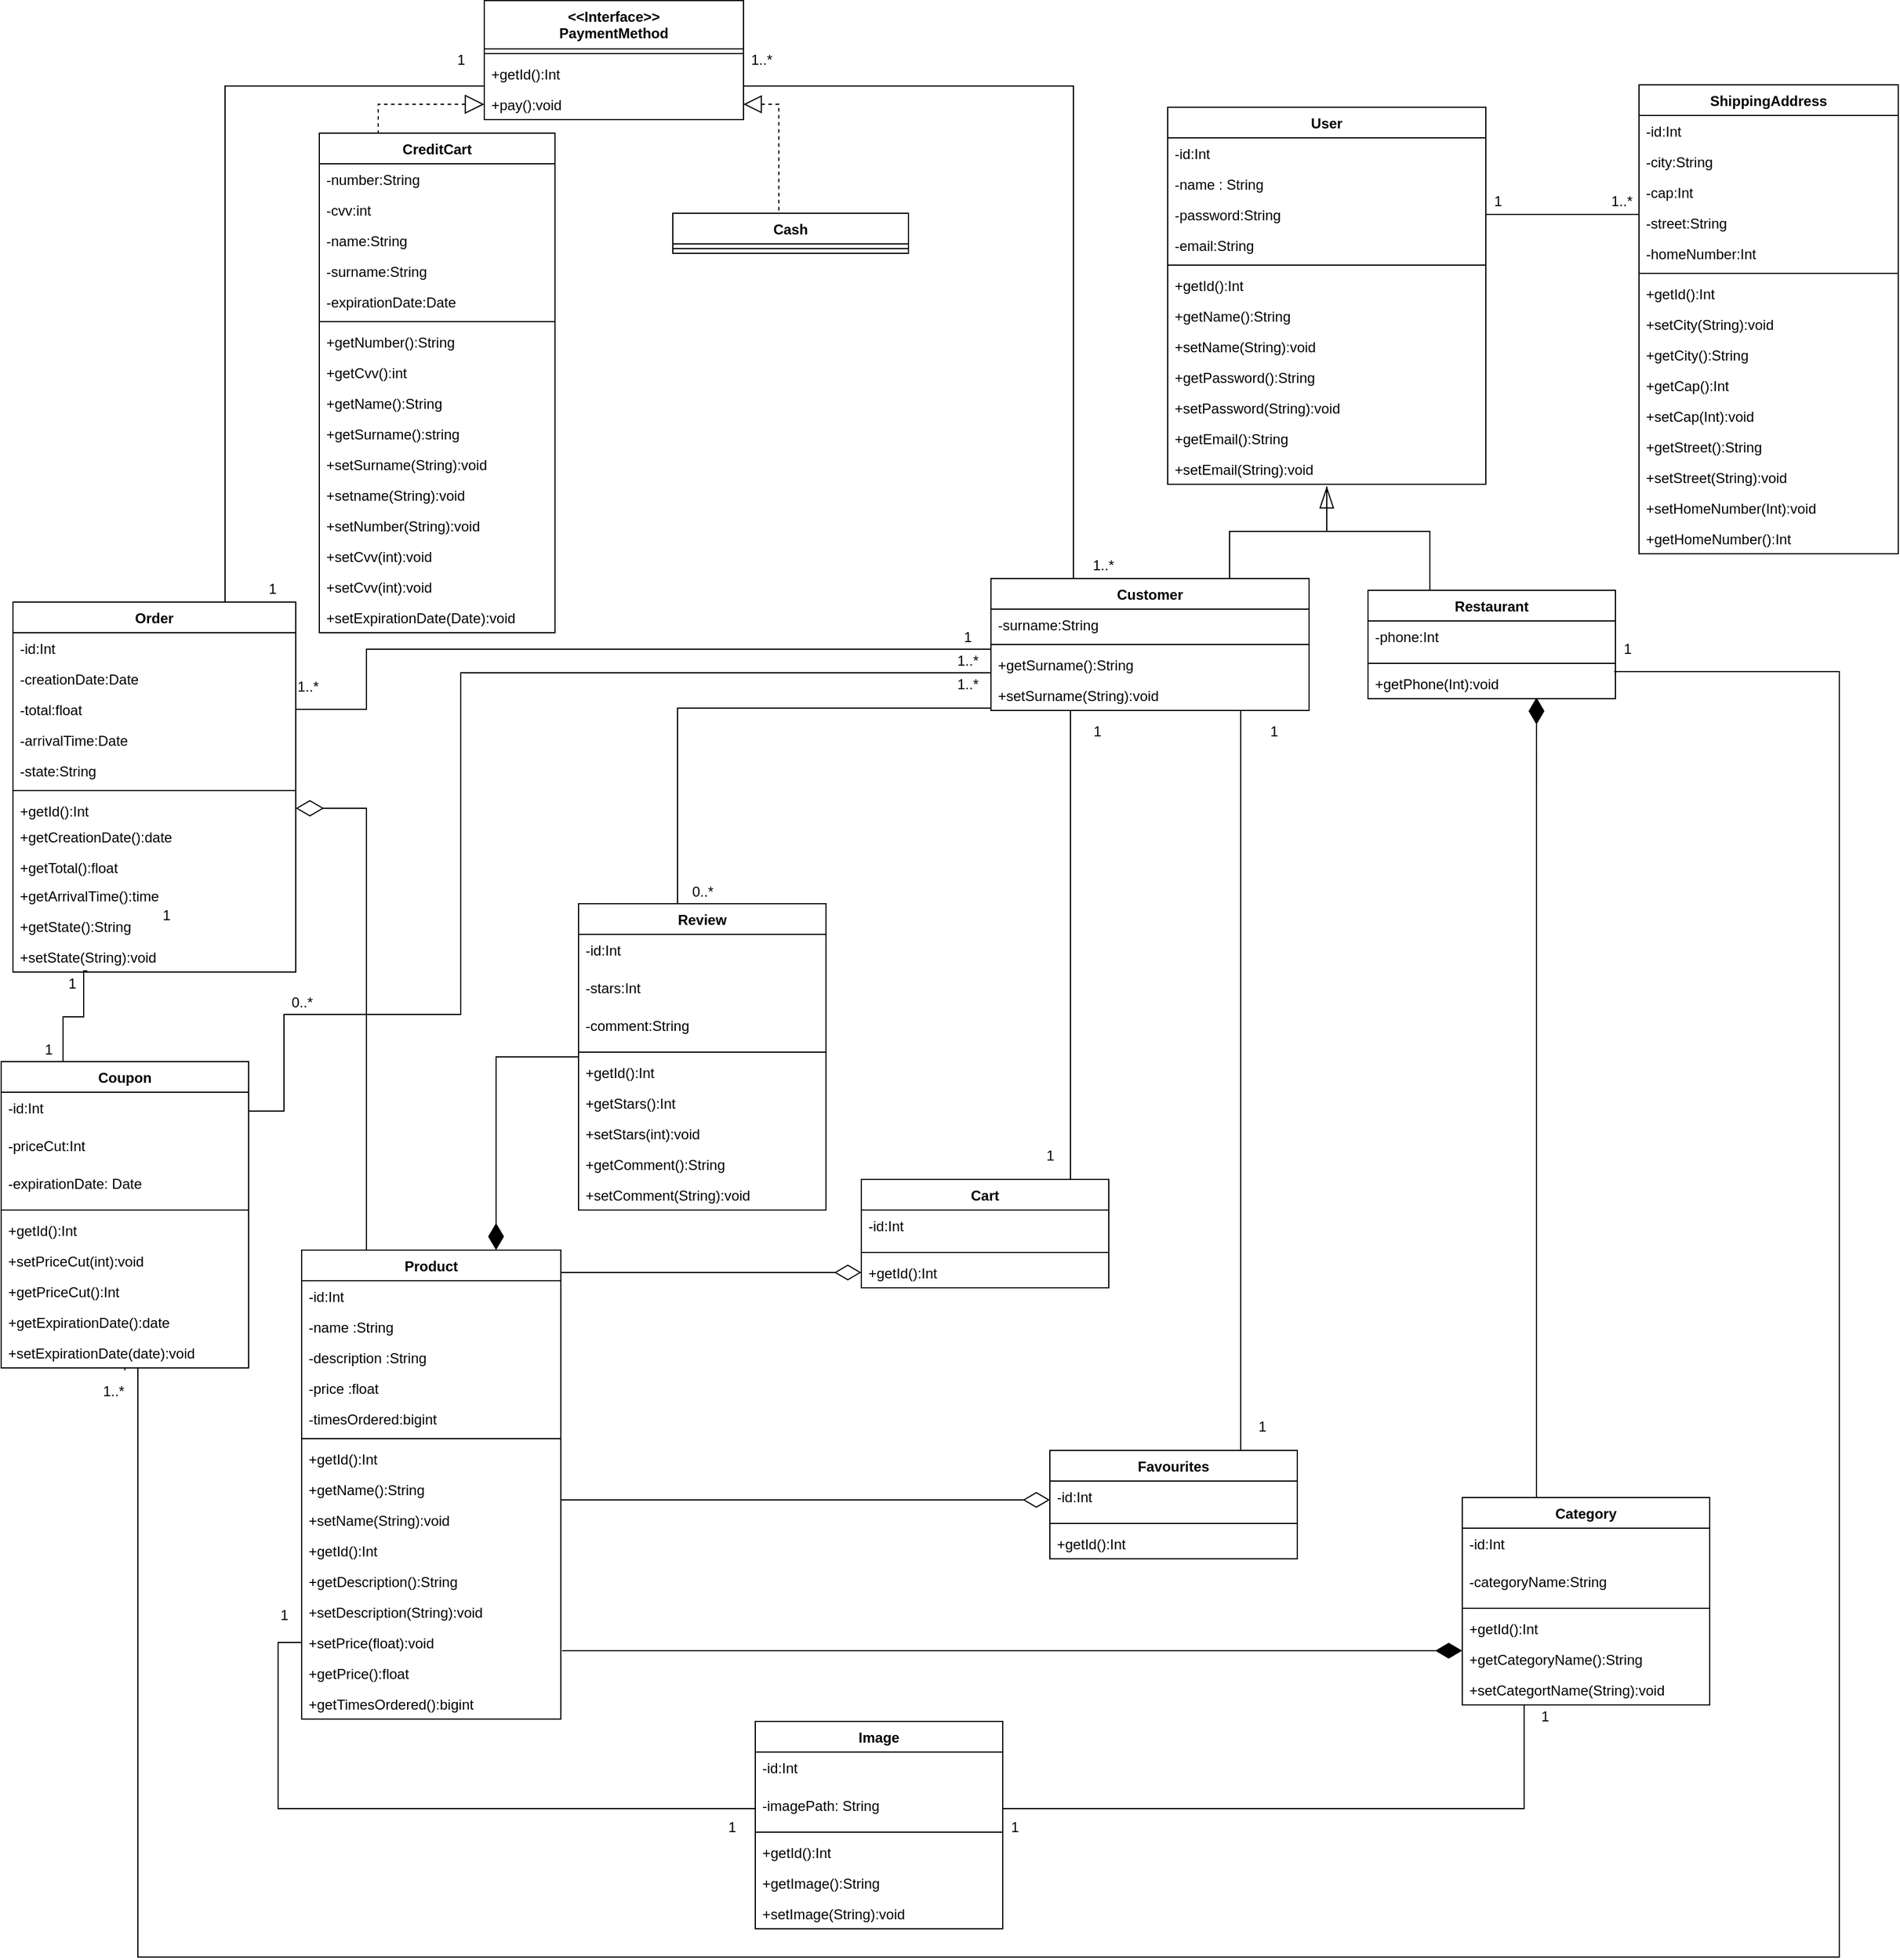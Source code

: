 <mxfile version="15.2.5" type="device"><diagram id="C5RBs43oDa-KdzZeNtuy" name="Page-1"><mxGraphModel dx="1673" dy="1685" grid="1" gridSize="10" guides="1" tooltips="1" connect="1" arrows="1" fold="1" page="0" pageScale="1" pageWidth="827" pageHeight="1169" math="0" shadow="0"><root><mxCell id="WIyWlLk6GJQsqaUBKTNV-0"/><mxCell id="WIyWlLk6GJQsqaUBKTNV-1" parent="WIyWlLk6GJQsqaUBKTNV-0"/><mxCell id="Fzb35Lvc3CZ6Kefot4yk-19" style="edgeStyle=orthogonalEdgeStyle;rounded=0;orthogonalLoop=1;jettySize=auto;html=1;exitX=0.75;exitY=0;exitDx=0;exitDy=0;entryX=0;entryY=0.5;entryDx=0;entryDy=0;endArrow=none;endFill=0;endSize=20;" parent="WIyWlLk6GJQsqaUBKTNV-1" source="GqTeX3np5vWBJ3f2mtn9-4" target="GqTeX3np5vWBJ3f2mtn9-27" edge="1"><mxGeometry relative="1" as="geometry"><mxPoint x="420" y="-560" as="targetPoint"/><Array as="points"><mxPoint x="200" y="-668"/></Array></mxGeometry></mxCell><mxCell id="GqTeX3np5vWBJ3f2mtn9-4" value="Order &#xA;" style="swimlane;fontStyle=1;align=center;verticalAlign=top;childLayout=stackLayout;horizontal=1;startSize=26;horizontalStack=0;resizeParent=1;resizeParentMax=0;resizeLast=0;collapsible=1;marginBottom=0;" parent="WIyWlLk6GJQsqaUBKTNV-1" vertex="1"><mxGeometry x="20" y="-230" width="240" height="314" as="geometry"/></mxCell><mxCell id="GqTeX3np5vWBJ3f2mtn9-5" value="-id:Int" style="text;strokeColor=none;fillColor=none;align=left;verticalAlign=top;spacingLeft=4;spacingRight=4;overflow=hidden;rotatable=0;points=[[0,0.5],[1,0.5]];portConstraint=eastwest;" parent="GqTeX3np5vWBJ3f2mtn9-4" vertex="1"><mxGeometry y="26" width="240" height="26" as="geometry"/></mxCell><mxCell id="GqTeX3np5vWBJ3f2mtn9-75" value="-creationDate:Date" style="text;strokeColor=none;fillColor=none;align=left;verticalAlign=top;spacingLeft=4;spacingRight=4;overflow=hidden;rotatable=0;points=[[0,0.5],[1,0.5]];portConstraint=eastwest;" parent="GqTeX3np5vWBJ3f2mtn9-4" vertex="1"><mxGeometry y="52" width="240" height="26" as="geometry"/></mxCell><mxCell id="GqTeX3np5vWBJ3f2mtn9-76" value="-total:float" style="text;strokeColor=none;fillColor=none;align=left;verticalAlign=top;spacingLeft=4;spacingRight=4;overflow=hidden;rotatable=0;points=[[0,0.5],[1,0.5]];portConstraint=eastwest;" parent="GqTeX3np5vWBJ3f2mtn9-4" vertex="1"><mxGeometry y="78" width="240" height="26" as="geometry"/></mxCell><mxCell id="GqTeX3np5vWBJ3f2mtn9-77" value="-arrivalTime:Date " style="text;strokeColor=none;fillColor=none;align=left;verticalAlign=top;spacingLeft=4;spacingRight=4;overflow=hidden;rotatable=0;points=[[0,0.5],[1,0.5]];portConstraint=eastwest;" parent="GqTeX3np5vWBJ3f2mtn9-4" vertex="1"><mxGeometry y="104" width="240" height="26" as="geometry"/></mxCell><mxCell id="zxzfDwwsUXTF7lnRhcTa-11" value="-state:String" style="text;strokeColor=none;fillColor=none;align=left;verticalAlign=top;spacingLeft=4;spacingRight=4;overflow=hidden;rotatable=0;points=[[0,0.5],[1,0.5]];portConstraint=eastwest;" parent="GqTeX3np5vWBJ3f2mtn9-4" vertex="1"><mxGeometry y="130" width="240" height="26" as="geometry"/></mxCell><mxCell id="GqTeX3np5vWBJ3f2mtn9-6" value="" style="line;strokeWidth=1;fillColor=none;align=left;verticalAlign=middle;spacingTop=-1;spacingLeft=3;spacingRight=3;rotatable=0;labelPosition=right;points=[];portConstraint=eastwest;" parent="GqTeX3np5vWBJ3f2mtn9-4" vertex="1"><mxGeometry y="156" width="240" height="8" as="geometry"/></mxCell><mxCell id="GqTeX3np5vWBJ3f2mtn9-7" value="+getId():Int " style="text;strokeColor=none;fillColor=none;align=left;verticalAlign=top;spacingLeft=4;spacingRight=4;overflow=hidden;rotatable=0;points=[[0,0.5],[1,0.5]];portConstraint=eastwest;" parent="GqTeX3np5vWBJ3f2mtn9-4" vertex="1"><mxGeometry y="164" width="240" height="22" as="geometry"/></mxCell><mxCell id="GqTeX3np5vWBJ3f2mtn9-79" value="+getCreationDate():date" style="text;strokeColor=none;fillColor=none;align=left;verticalAlign=top;spacingLeft=4;spacingRight=4;overflow=hidden;rotatable=0;points=[[0,0.5],[1,0.5]];portConstraint=eastwest;" parent="GqTeX3np5vWBJ3f2mtn9-4" vertex="1"><mxGeometry y="186" width="240" height="26" as="geometry"/></mxCell><mxCell id="GqTeX3np5vWBJ3f2mtn9-80" value="+getTotal():float" style="text;strokeColor=none;fillColor=none;align=left;verticalAlign=top;spacingLeft=4;spacingRight=4;overflow=hidden;rotatable=0;points=[[0,0.5],[1,0.5]];portConstraint=eastwest;" parent="GqTeX3np5vWBJ3f2mtn9-4" vertex="1"><mxGeometry y="212" width="240" height="24" as="geometry"/></mxCell><mxCell id="GqTeX3np5vWBJ3f2mtn9-81" value="+getArrivalTime():time" style="text;strokeColor=none;fillColor=none;align=left;verticalAlign=top;spacingLeft=4;spacingRight=4;overflow=hidden;rotatable=0;points=[[0,0.5],[1,0.5]];portConstraint=eastwest;" parent="GqTeX3np5vWBJ3f2mtn9-4" vertex="1"><mxGeometry y="236" width="240" height="26" as="geometry"/></mxCell><mxCell id="zxzfDwwsUXTF7lnRhcTa-12" value="+getState():String" style="text;strokeColor=none;fillColor=none;align=left;verticalAlign=top;spacingLeft=4;spacingRight=4;overflow=hidden;rotatable=0;points=[[0,0.5],[1,0.5]];portConstraint=eastwest;" parent="GqTeX3np5vWBJ3f2mtn9-4" vertex="1"><mxGeometry y="262" width="240" height="26" as="geometry"/></mxCell><mxCell id="zxzfDwwsUXTF7lnRhcTa-13" value="+setState(String):void" style="text;strokeColor=none;fillColor=none;align=left;verticalAlign=top;spacingLeft=4;spacingRight=4;overflow=hidden;rotatable=0;points=[[0,0.5],[1,0.5]];portConstraint=eastwest;" parent="GqTeX3np5vWBJ3f2mtn9-4" vertex="1"><mxGeometry y="288" width="240" height="26" as="geometry"/></mxCell><mxCell id="Fzb35Lvc3CZ6Kefot4yk-70" style="edgeStyle=orthogonalEdgeStyle;rounded=0;orthogonalLoop=1;jettySize=auto;html=1;exitX=0.75;exitY=0;exitDx=0;exitDy=0;endArrow=none;endFill=0;endSize=20;" parent="WIyWlLk6GJQsqaUBKTNV-1" source="GqTeX3np5vWBJ3f2mtn9-8" target="GqTeX3np5vWBJ3f2mtn9-67" edge="1"><mxGeometry relative="1" as="geometry"><mxPoint x="1040" y="-10" as="targetPoint"/><Array as="points"><mxPoint x="1062" y="490"/></Array></mxGeometry></mxCell><mxCell id="GqTeX3np5vWBJ3f2mtn9-8" value="Favourites &#xA;" style="swimlane;fontStyle=1;align=center;verticalAlign=top;childLayout=stackLayout;horizontal=1;startSize=26;horizontalStack=0;resizeParent=1;resizeParentMax=0;resizeLast=0;collapsible=1;marginBottom=0;" parent="WIyWlLk6GJQsqaUBKTNV-1" vertex="1"><mxGeometry x="900" y="490" width="210" height="92" as="geometry"/></mxCell><mxCell id="GqTeX3np5vWBJ3f2mtn9-9" value="-id:Int" style="text;strokeColor=none;fillColor=none;align=left;verticalAlign=top;spacingLeft=4;spacingRight=4;overflow=hidden;rotatable=0;points=[[0,0.5],[1,0.5]];portConstraint=eastwest;" parent="GqTeX3np5vWBJ3f2mtn9-8" vertex="1"><mxGeometry y="26" width="210" height="32" as="geometry"/></mxCell><mxCell id="GqTeX3np5vWBJ3f2mtn9-10" value="" style="line;strokeWidth=1;fillColor=none;align=left;verticalAlign=middle;spacingTop=-1;spacingLeft=3;spacingRight=3;rotatable=0;labelPosition=right;points=[];portConstraint=eastwest;" parent="GqTeX3np5vWBJ3f2mtn9-8" vertex="1"><mxGeometry y="58" width="210" height="8" as="geometry"/></mxCell><mxCell id="GqTeX3np5vWBJ3f2mtn9-11" value="+getId():Int" style="text;strokeColor=none;fillColor=none;align=left;verticalAlign=top;spacingLeft=4;spacingRight=4;overflow=hidden;rotatable=0;points=[[0,0.5],[1,0.5]];portConstraint=eastwest;" parent="GqTeX3np5vWBJ3f2mtn9-8" vertex="1"><mxGeometry y="66" width="210" height="26" as="geometry"/></mxCell><mxCell id="GqTeX3np5vWBJ3f2mtn9-20" value="Customer" style="swimlane;fontStyle=1;align=center;verticalAlign=top;childLayout=stackLayout;horizontal=1;startSize=26;horizontalStack=0;resizeParent=1;resizeParentMax=0;resizeLast=0;collapsible=1;marginBottom=0;" parent="WIyWlLk6GJQsqaUBKTNV-1" vertex="1"><mxGeometry x="850" y="-250" width="270" height="112" as="geometry"/></mxCell><mxCell id="GqTeX3np5vWBJ3f2mtn9-59" value="-surname:String " style="text;strokeColor=none;fillColor=none;align=left;verticalAlign=top;spacingLeft=4;spacingRight=4;overflow=hidden;rotatable=0;points=[[0,0.5],[1,0.5]];portConstraint=eastwest;" parent="GqTeX3np5vWBJ3f2mtn9-20" vertex="1"><mxGeometry y="26" width="270" height="26" as="geometry"/></mxCell><mxCell id="GqTeX3np5vWBJ3f2mtn9-22" value="" style="line;strokeWidth=1;fillColor=none;align=left;verticalAlign=middle;spacingTop=-1;spacingLeft=3;spacingRight=3;rotatable=0;labelPosition=right;points=[];portConstraint=eastwest;" parent="GqTeX3np5vWBJ3f2mtn9-20" vertex="1"><mxGeometry y="52" width="270" height="8" as="geometry"/></mxCell><mxCell id="GqTeX3np5vWBJ3f2mtn9-66" value="+getSurname():String" style="text;strokeColor=none;fillColor=none;align=left;verticalAlign=top;spacingLeft=4;spacingRight=4;overflow=hidden;rotatable=0;points=[[0,0.5],[1,0.5]];portConstraint=eastwest;" parent="GqTeX3np5vWBJ3f2mtn9-20" vertex="1"><mxGeometry y="60" width="270" height="26" as="geometry"/></mxCell><mxCell id="GqTeX3np5vWBJ3f2mtn9-67" value="+setSurname(String):void" style="text;strokeColor=none;fillColor=none;align=left;verticalAlign=top;spacingLeft=4;spacingRight=4;overflow=hidden;rotatable=0;points=[[0,0.5],[1,0.5]];portConstraint=eastwest;" parent="GqTeX3np5vWBJ3f2mtn9-20" vertex="1"><mxGeometry y="86" width="270" height="26" as="geometry"/></mxCell><mxCell id="pwKMEmTqr9qksqCE4d9E-66" style="edgeStyle=orthogonalEdgeStyle;rounded=0;orthogonalLoop=1;jettySize=auto;html=1;exitX=0;exitY=0.5;exitDx=0;exitDy=0;startArrow=block;startFill=0;endArrow=none;endFill=0;startSize=14;endSize=9;sourcePerimeterSpacing=5;targetPerimeterSpacing=17;strokeWidth=1;dashed=1;entryX=0.25;entryY=0;entryDx=0;entryDy=0;" edge="1" parent="WIyWlLk6GJQsqaUBKTNV-1" source="xsm1RIn6JMlnm4a1eAhd-1" target="pwKMEmTqr9qksqCE4d9E-51"><mxGeometry relative="1" as="geometry"><mxPoint x="420" y="-526" as="sourcePoint"/><mxPoint x="380" y="-440" as="targetPoint"/></mxGeometry></mxCell><mxCell id="GqTeX3np5vWBJ3f2mtn9-24" value="&lt;&lt;Interface&gt;&gt;&#xA;PaymentMethod" style="swimlane;fontStyle=1;align=center;verticalAlign=top;childLayout=stackLayout;horizontal=1;startSize=41;horizontalStack=0;resizeParent=1;resizeParentMax=0;resizeLast=0;collapsible=1;marginBottom=0;" parent="WIyWlLk6GJQsqaUBKTNV-1" vertex="1"><mxGeometry x="420" y="-740.5" width="220" height="101" as="geometry"/></mxCell><mxCell id="GqTeX3np5vWBJ3f2mtn9-26" value="" style="line;strokeWidth=1;fillColor=none;align=left;verticalAlign=middle;spacingTop=-1;spacingLeft=3;spacingRight=3;rotatable=0;labelPosition=right;points=[];portConstraint=eastwest;" parent="GqTeX3np5vWBJ3f2mtn9-24" vertex="1"><mxGeometry y="41" width="220" height="8" as="geometry"/></mxCell><mxCell id="GqTeX3np5vWBJ3f2mtn9-27" value="+getId():Int" style="text;strokeColor=none;fillColor=none;align=left;verticalAlign=top;spacingLeft=4;spacingRight=4;overflow=hidden;rotatable=0;points=[[0,0.5],[1,0.5]];portConstraint=eastwest;" parent="GqTeX3np5vWBJ3f2mtn9-24" vertex="1"><mxGeometry y="49" width="220" height="26" as="geometry"/></mxCell><mxCell id="xsm1RIn6JMlnm4a1eAhd-1" value="+pay():void" style="text;strokeColor=none;fillColor=none;align=left;verticalAlign=top;spacingLeft=4;spacingRight=4;overflow=hidden;rotatable=0;points=[[0,0.5],[1,0.5]];portConstraint=eastwest;" parent="GqTeX3np5vWBJ3f2mtn9-24" vertex="1"><mxGeometry y="75" width="220" height="26" as="geometry"/></mxCell><mxCell id="YqrqfRTij7B3wuzIpThq-54" style="edgeStyle=orthogonalEdgeStyle;rounded=0;orthogonalLoop=1;jettySize=auto;html=1;exitX=0.75;exitY=0;exitDx=0;exitDy=0;entryX=0;entryY=0.5;entryDx=0;entryDy=0;startArrow=diamondThin;startFill=1;endArrow=none;endFill=0;startSize=20;endSize=30;sourcePerimeterSpacing=30;targetPerimeterSpacing=30;strokeWidth=1;" parent="WIyWlLk6GJQsqaUBKTNV-1" source="UOLt_uFdu3Jr6GfLO_ts-5" target="YqrqfRTij7B3wuzIpThq-47" edge="1"><mxGeometry relative="1" as="geometry"/></mxCell><mxCell id="pwKMEmTqr9qksqCE4d9E-35" style="edgeStyle=orthogonalEdgeStyle;rounded=0;orthogonalLoop=1;jettySize=auto;html=1;entryX=1;entryY=0.5;entryDx=0;entryDy=0;startArrow=none;startFill=0;endArrow=diamondThin;endFill=0;startSize=14;endSize=21;sourcePerimeterSpacing=5;targetPerimeterSpacing=17;strokeWidth=1;exitX=0.25;exitY=0;exitDx=0;exitDy=0;" edge="1" parent="WIyWlLk6GJQsqaUBKTNV-1" source="UOLt_uFdu3Jr6GfLO_ts-5" target="GqTeX3np5vWBJ3f2mtn9-7"><mxGeometry relative="1" as="geometry"><mxPoint x="330" y="310" as="sourcePoint"/></mxGeometry></mxCell><mxCell id="UOLt_uFdu3Jr6GfLO_ts-5" value="Product" style="swimlane;fontStyle=1;align=center;verticalAlign=top;childLayout=stackLayout;horizontal=1;startSize=26;horizontalStack=0;resizeParent=1;resizeParentMax=0;resizeLast=0;collapsible=1;marginBottom=0;" parent="WIyWlLk6GJQsqaUBKTNV-1" vertex="1"><mxGeometry x="265" y="320" width="220" height="398" as="geometry"/></mxCell><mxCell id="UOLt_uFdu3Jr6GfLO_ts-6" value="-id:Int &#xA;" style="text;strokeColor=none;fillColor=none;align=left;verticalAlign=top;spacingLeft=4;spacingRight=4;overflow=hidden;rotatable=0;points=[[0,0.5],[1,0.5]];portConstraint=eastwest;" parent="UOLt_uFdu3Jr6GfLO_ts-5" vertex="1"><mxGeometry y="26" width="220" height="26" as="geometry"/></mxCell><mxCell id="UOLt_uFdu3Jr6GfLO_ts-7" value="-name :String" style="text;strokeColor=none;fillColor=none;align=left;verticalAlign=top;spacingLeft=4;spacingRight=4;overflow=hidden;rotatable=0;points=[[0,0.5],[1,0.5]];portConstraint=eastwest;" parent="UOLt_uFdu3Jr6GfLO_ts-5" vertex="1"><mxGeometry y="52" width="220" height="26" as="geometry"/></mxCell><mxCell id="zxzfDwwsUXTF7lnRhcTa-7" value="-description :String" style="text;strokeColor=none;fillColor=none;align=left;verticalAlign=top;spacingLeft=4;spacingRight=4;overflow=hidden;rotatable=0;points=[[0,0.5],[1,0.5]];portConstraint=eastwest;" parent="UOLt_uFdu3Jr6GfLO_ts-5" vertex="1"><mxGeometry y="78" width="220" height="26" as="geometry"/></mxCell><mxCell id="8r_tgPG-cqA7dgiEYuzV-21" value="-price :float" style="text;strokeColor=none;fillColor=none;align=left;verticalAlign=top;spacingLeft=4;spacingRight=4;overflow=hidden;rotatable=0;points=[[0,0.5],[1,0.5]];portConstraint=eastwest;" parent="UOLt_uFdu3Jr6GfLO_ts-5" vertex="1"><mxGeometry y="104" width="220" height="26" as="geometry"/></mxCell><mxCell id="UOLt_uFdu3Jr6GfLO_ts-12" value="-timesOrdered:bigint" style="text;strokeColor=none;fillColor=none;align=left;verticalAlign=top;spacingLeft=4;spacingRight=4;overflow=hidden;rotatable=0;points=[[0,0.5],[1,0.5]];portConstraint=eastwest;" parent="UOLt_uFdu3Jr6GfLO_ts-5" vertex="1"><mxGeometry y="130" width="220" height="26" as="geometry"/></mxCell><mxCell id="UOLt_uFdu3Jr6GfLO_ts-8" value="" style="line;strokeWidth=1;fillColor=none;align=left;verticalAlign=middle;spacingTop=-1;spacingLeft=3;spacingRight=3;rotatable=0;labelPosition=right;points=[];portConstraint=eastwest;" parent="UOLt_uFdu3Jr6GfLO_ts-5" vertex="1"><mxGeometry y="156" width="220" height="8" as="geometry"/></mxCell><mxCell id="UOLt_uFdu3Jr6GfLO_ts-9" value="+getId():Int" style="text;strokeColor=none;fillColor=none;align=left;verticalAlign=top;spacingLeft=4;spacingRight=4;overflow=hidden;rotatable=0;points=[[0,0.5],[1,0.5]];portConstraint=eastwest;" parent="UOLt_uFdu3Jr6GfLO_ts-5" vertex="1"><mxGeometry y="164" width="220" height="26" as="geometry"/></mxCell><mxCell id="xsm1RIn6JMlnm4a1eAhd-2" value="+getName():String" style="text;strokeColor=none;fillColor=none;align=left;verticalAlign=top;spacingLeft=4;spacingRight=4;overflow=hidden;rotatable=0;points=[[0,0.5],[1,0.5]];portConstraint=eastwest;" parent="UOLt_uFdu3Jr6GfLO_ts-5" vertex="1"><mxGeometry y="190" width="220" height="26" as="geometry"/></mxCell><mxCell id="UOLt_uFdu3Jr6GfLO_ts-10" value="+setName(String):void" style="text;strokeColor=none;fillColor=none;align=left;verticalAlign=top;spacingLeft=4;spacingRight=4;overflow=hidden;rotatable=0;points=[[0,0.5],[1,0.5]];portConstraint=eastwest;" parent="UOLt_uFdu3Jr6GfLO_ts-5" vertex="1"><mxGeometry y="216" width="220" height="26" as="geometry"/></mxCell><mxCell id="UOLt_uFdu3Jr6GfLO_ts-11" value="+getId():Int" style="text;strokeColor=none;fillColor=none;align=left;verticalAlign=top;spacingLeft=4;spacingRight=4;overflow=hidden;rotatable=0;points=[[0,0.5],[1,0.5]];portConstraint=eastwest;" parent="UOLt_uFdu3Jr6GfLO_ts-5" vertex="1"><mxGeometry y="242" width="220" height="26" as="geometry"/></mxCell><mxCell id="UOLt_uFdu3Jr6GfLO_ts-13" value="+getDescription():String&#xA;" style="text;strokeColor=none;fillColor=none;align=left;verticalAlign=top;spacingLeft=4;spacingRight=4;overflow=hidden;rotatable=0;points=[[0,0.5],[1,0.5]];portConstraint=eastwest;" parent="UOLt_uFdu3Jr6GfLO_ts-5" vertex="1"><mxGeometry y="268" width="220" height="26" as="geometry"/></mxCell><mxCell id="UOLt_uFdu3Jr6GfLO_ts-14" value="+setDescription(String):void" style="text;strokeColor=none;fillColor=none;align=left;verticalAlign=top;spacingLeft=4;spacingRight=4;overflow=hidden;rotatable=0;points=[[0,0.5],[1,0.5]];portConstraint=eastwest;" parent="UOLt_uFdu3Jr6GfLO_ts-5" vertex="1"><mxGeometry y="294" width="220" height="26" as="geometry"/></mxCell><mxCell id="zxzfDwwsUXTF7lnRhcTa-8" value="+setPrice(float):void" style="text;strokeColor=none;fillColor=none;align=left;verticalAlign=top;spacingLeft=4;spacingRight=4;overflow=hidden;rotatable=0;points=[[0,0.5],[1,0.5]];portConstraint=eastwest;" parent="UOLt_uFdu3Jr6GfLO_ts-5" vertex="1"><mxGeometry y="320" width="220" height="26" as="geometry"/></mxCell><mxCell id="zxzfDwwsUXTF7lnRhcTa-10" value="+getPrice():float" style="text;strokeColor=none;fillColor=none;align=left;verticalAlign=top;spacingLeft=4;spacingRight=4;overflow=hidden;rotatable=0;points=[[0,0.5],[1,0.5]];portConstraint=eastwest;" parent="UOLt_uFdu3Jr6GfLO_ts-5" vertex="1"><mxGeometry y="346" width="220" height="26" as="geometry"/></mxCell><mxCell id="8r_tgPG-cqA7dgiEYuzV-22" value="+getTimesOrdered():bigint" style="text;strokeColor=none;fillColor=none;align=left;verticalAlign=top;spacingLeft=4;spacingRight=4;overflow=hidden;rotatable=0;points=[[0,0.5],[1,0.5]];portConstraint=eastwest;" parent="UOLt_uFdu3Jr6GfLO_ts-5" vertex="1"><mxGeometry y="372" width="220" height="26" as="geometry"/></mxCell><mxCell id="UOLt_uFdu3Jr6GfLO_ts-16" value="ShippingAddress" style="swimlane;fontStyle=1;align=center;verticalAlign=top;childLayout=stackLayout;horizontal=1;startSize=26;horizontalStack=0;resizeParent=1;resizeParentMax=0;resizeLast=0;collapsible=1;marginBottom=0;" parent="WIyWlLk6GJQsqaUBKTNV-1" vertex="1"><mxGeometry x="1400" y="-669" width="220" height="398" as="geometry"/></mxCell><mxCell id="UOLt_uFdu3Jr6GfLO_ts-18" value="-id:Int" style="text;strokeColor=none;fillColor=none;align=left;verticalAlign=top;spacingLeft=4;spacingRight=4;overflow=hidden;rotatable=0;points=[[0,0.5],[1,0.5]];portConstraint=eastwest;" parent="UOLt_uFdu3Jr6GfLO_ts-16" vertex="1"><mxGeometry y="26" width="220" height="26" as="geometry"/></mxCell><mxCell id="xsm1RIn6JMlnm4a1eAhd-7" value="-city:String" style="text;strokeColor=none;fillColor=none;align=left;verticalAlign=top;spacingLeft=4;spacingRight=4;overflow=hidden;rotatable=0;points=[[0,0.5],[1,0.5]];portConstraint=eastwest;" parent="UOLt_uFdu3Jr6GfLO_ts-16" vertex="1"><mxGeometry y="52" width="220" height="26" as="geometry"/></mxCell><mxCell id="UOLt_uFdu3Jr6GfLO_ts-23" value="-cap:Int" style="text;strokeColor=none;fillColor=none;align=left;verticalAlign=top;spacingLeft=4;spacingRight=4;overflow=hidden;rotatable=0;points=[[0,0.5],[1,0.5]];portConstraint=eastwest;" parent="UOLt_uFdu3Jr6GfLO_ts-16" vertex="1"><mxGeometry y="78" width="220" height="26" as="geometry"/></mxCell><mxCell id="UOLt_uFdu3Jr6GfLO_ts-24" value="-street:String" style="text;strokeColor=none;fillColor=none;align=left;verticalAlign=top;spacingLeft=4;spacingRight=4;overflow=hidden;rotatable=0;points=[[0,0.5],[1,0.5]];portConstraint=eastwest;" parent="UOLt_uFdu3Jr6GfLO_ts-16" vertex="1"><mxGeometry y="104" width="220" height="26" as="geometry"/></mxCell><mxCell id="HK6q_oaCn603mDxl4rKP-2" value="-homeNumber:Int" style="text;strokeColor=none;fillColor=none;align=left;verticalAlign=top;spacingLeft=4;spacingRight=4;overflow=hidden;rotatable=0;points=[[0,0.5],[1,0.5]];portConstraint=eastwest;" parent="UOLt_uFdu3Jr6GfLO_ts-16" vertex="1"><mxGeometry y="130" width="220" height="26" as="geometry"/></mxCell><mxCell id="UOLt_uFdu3Jr6GfLO_ts-19" value="" style="line;strokeWidth=1;fillColor=none;align=left;verticalAlign=middle;spacingTop=-1;spacingLeft=3;spacingRight=3;rotatable=0;labelPosition=right;points=[];portConstraint=eastwest;" parent="UOLt_uFdu3Jr6GfLO_ts-16" vertex="1"><mxGeometry y="156" width="220" height="8" as="geometry"/></mxCell><mxCell id="UOLt_uFdu3Jr6GfLO_ts-27" value="+getId():Int" style="text;strokeColor=none;fillColor=none;align=left;verticalAlign=top;spacingLeft=4;spacingRight=4;overflow=hidden;rotatable=0;points=[[0,0.5],[1,0.5]];portConstraint=eastwest;" parent="UOLt_uFdu3Jr6GfLO_ts-16" vertex="1"><mxGeometry y="164" width="220" height="26" as="geometry"/></mxCell><mxCell id="xsm1RIn6JMlnm4a1eAhd-8" value="+setCity(String):void" style="text;strokeColor=none;fillColor=none;align=left;verticalAlign=top;spacingLeft=4;spacingRight=4;overflow=hidden;rotatable=0;points=[[0,0.5],[1,0.5]];portConstraint=eastwest;" parent="UOLt_uFdu3Jr6GfLO_ts-16" vertex="1"><mxGeometry y="190" width="220" height="26" as="geometry"/></mxCell><mxCell id="UOLt_uFdu3Jr6GfLO_ts-22" value="+getCity():String&#xA;" style="text;strokeColor=none;fillColor=none;align=left;verticalAlign=top;spacingLeft=4;spacingRight=4;overflow=hidden;rotatable=0;points=[[0,0.5],[1,0.5]];portConstraint=eastwest;" parent="UOLt_uFdu3Jr6GfLO_ts-16" vertex="1"><mxGeometry y="216" width="220" height="26" as="geometry"/></mxCell><mxCell id="UOLt_uFdu3Jr6GfLO_ts-26" value="+getCap():Int" style="text;strokeColor=none;fillColor=none;align=left;verticalAlign=top;spacingLeft=4;spacingRight=4;overflow=hidden;rotatable=0;points=[[0,0.5],[1,0.5]];portConstraint=eastwest;" parent="UOLt_uFdu3Jr6GfLO_ts-16" vertex="1"><mxGeometry y="242" width="220" height="26" as="geometry"/></mxCell><mxCell id="UOLt_uFdu3Jr6GfLO_ts-28" value="+setCap(Int):void " style="text;strokeColor=none;fillColor=none;align=left;verticalAlign=top;spacingLeft=4;spacingRight=4;overflow=hidden;rotatable=0;points=[[0,0.5],[1,0.5]];portConstraint=eastwest;" parent="UOLt_uFdu3Jr6GfLO_ts-16" vertex="1"><mxGeometry y="268" width="220" height="26" as="geometry"/></mxCell><mxCell id="UOLt_uFdu3Jr6GfLO_ts-29" value="+getStreet():String" style="text;strokeColor=none;fillColor=none;align=left;verticalAlign=top;spacingLeft=4;spacingRight=4;overflow=hidden;rotatable=0;points=[[0,0.5],[1,0.5]];portConstraint=eastwest;" parent="UOLt_uFdu3Jr6GfLO_ts-16" vertex="1"><mxGeometry y="294" width="220" height="26" as="geometry"/></mxCell><mxCell id="UOLt_uFdu3Jr6GfLO_ts-30" value="+setStreet(String):void" style="text;strokeColor=none;fillColor=none;align=left;verticalAlign=top;spacingLeft=4;spacingRight=4;overflow=hidden;rotatable=0;points=[[0,0.5],[1,0.5]];portConstraint=eastwest;" parent="UOLt_uFdu3Jr6GfLO_ts-16" vertex="1"><mxGeometry y="320" width="220" height="26" as="geometry"/></mxCell><mxCell id="HK6q_oaCn603mDxl4rKP-4" value="+setHomeNumber(Int):void" style="text;strokeColor=none;fillColor=none;align=left;verticalAlign=top;spacingLeft=4;spacingRight=4;overflow=hidden;rotatable=0;points=[[0,0.5],[1,0.5]];portConstraint=eastwest;" parent="UOLt_uFdu3Jr6GfLO_ts-16" vertex="1"><mxGeometry y="346" width="220" height="26" as="geometry"/></mxCell><mxCell id="HK6q_oaCn603mDxl4rKP-5" value="+getHomeNumber():Int" style="text;strokeColor=none;fillColor=none;align=left;verticalAlign=top;spacingLeft=4;spacingRight=4;overflow=hidden;rotatable=0;points=[[0,0.5],[1,0.5]];portConstraint=eastwest;" parent="UOLt_uFdu3Jr6GfLO_ts-16" vertex="1"><mxGeometry y="372" width="220" height="26" as="geometry"/></mxCell><mxCell id="Fzb35Lvc3CZ6Kefot4yk-34" style="edgeStyle=orthogonalEdgeStyle;rounded=0;orthogonalLoop=1;jettySize=auto;html=1;exitX=0.25;exitY=0;exitDx=0;exitDy=0;endArrow=diamondThin;endFill=1;endSize=20;entryX=0.681;entryY=0.962;entryDx=0;entryDy=0;entryPerimeter=0;" parent="WIyWlLk6GJQsqaUBKTNV-1" source="UOLt_uFdu3Jr6GfLO_ts-31" target="zxzfDwwsUXTF7lnRhcTa-6" edge="1"><mxGeometry relative="1" as="geometry"><mxPoint x="1275.29" y="346.988" as="targetPoint"/><Array as="points"><mxPoint x="1313" y="530"/></Array></mxGeometry></mxCell><mxCell id="8r_tgPG-cqA7dgiEYuzV-19" style="edgeStyle=orthogonalEdgeStyle;rounded=0;orthogonalLoop=1;jettySize=auto;html=1;exitX=0.25;exitY=1;exitDx=0;exitDy=0;entryX=1;entryY=0.5;entryDx=0;entryDy=0;startArrow=none;startFill=0;endArrow=none;endFill=0;" parent="WIyWlLk6GJQsqaUBKTNV-1" source="UOLt_uFdu3Jr6GfLO_ts-31" target="8r_tgPG-cqA7dgiEYuzV-3" edge="1"><mxGeometry relative="1" as="geometry"/></mxCell><mxCell id="UOLt_uFdu3Jr6GfLO_ts-31" value="Category" style="swimlane;fontStyle=1;align=center;verticalAlign=top;childLayout=stackLayout;horizontal=1;startSize=26;horizontalStack=0;resizeParent=1;resizeParentMax=0;resizeLast=0;collapsible=1;marginBottom=0;" parent="WIyWlLk6GJQsqaUBKTNV-1" vertex="1"><mxGeometry x="1250" y="530" width="210" height="176" as="geometry"/></mxCell><mxCell id="UOLt_uFdu3Jr6GfLO_ts-32" value="-id:Int" style="text;strokeColor=none;fillColor=none;align=left;verticalAlign=top;spacingLeft=4;spacingRight=4;overflow=hidden;rotatable=0;points=[[0,0.5],[1,0.5]];portConstraint=eastwest;" parent="UOLt_uFdu3Jr6GfLO_ts-31" vertex="1"><mxGeometry y="26" width="210" height="32" as="geometry"/></mxCell><mxCell id="UOLt_uFdu3Jr6GfLO_ts-35" value="-categoryName:String" style="text;strokeColor=none;fillColor=none;align=left;verticalAlign=top;spacingLeft=4;spacingRight=4;overflow=hidden;rotatable=0;points=[[0,0.5],[1,0.5]];portConstraint=eastwest;" parent="UOLt_uFdu3Jr6GfLO_ts-31" vertex="1"><mxGeometry y="58" width="210" height="32" as="geometry"/></mxCell><mxCell id="UOLt_uFdu3Jr6GfLO_ts-33" value="" style="line;strokeWidth=1;fillColor=none;align=left;verticalAlign=middle;spacingTop=-1;spacingLeft=3;spacingRight=3;rotatable=0;labelPosition=right;points=[];portConstraint=eastwest;" parent="UOLt_uFdu3Jr6GfLO_ts-31" vertex="1"><mxGeometry y="90" width="210" height="8" as="geometry"/></mxCell><mxCell id="UOLt_uFdu3Jr6GfLO_ts-34" value="+getId():Int&#xA;" style="text;strokeColor=none;fillColor=none;align=left;verticalAlign=top;spacingLeft=4;spacingRight=4;overflow=hidden;rotatable=0;points=[[0,0.5],[1,0.5]];portConstraint=eastwest;" parent="UOLt_uFdu3Jr6GfLO_ts-31" vertex="1"><mxGeometry y="98" width="210" height="26" as="geometry"/></mxCell><mxCell id="UOLt_uFdu3Jr6GfLO_ts-36" value="+getCategoryName():String&#xA;" style="text;strokeColor=none;fillColor=none;align=left;verticalAlign=top;spacingLeft=4;spacingRight=4;overflow=hidden;rotatable=0;points=[[0,0.5],[1,0.5]];portConstraint=eastwest;" parent="UOLt_uFdu3Jr6GfLO_ts-31" vertex="1"><mxGeometry y="124" width="210" height="26" as="geometry"/></mxCell><mxCell id="UOLt_uFdu3Jr6GfLO_ts-37" value="+setCategortName(String):void" style="text;strokeColor=none;fillColor=none;align=left;verticalAlign=top;spacingLeft=4;spacingRight=4;overflow=hidden;rotatable=0;points=[[0,0.5],[1,0.5]];portConstraint=eastwest;" parent="UOLt_uFdu3Jr6GfLO_ts-31" vertex="1"><mxGeometry y="150" width="210" height="26" as="geometry"/></mxCell><mxCell id="pwKMEmTqr9qksqCE4d9E-68" style="edgeStyle=orthogonalEdgeStyle;rounded=0;orthogonalLoop=1;jettySize=auto;html=1;exitX=0.25;exitY=0;exitDx=0;exitDy=0;entryX=0.263;entryY=0.962;entryDx=0;entryDy=0;startArrow=none;startFill=0;endArrow=none;endFill=0;startSize=7;endSize=9;sourcePerimeterSpacing=5;targetPerimeterSpacing=17;strokeWidth=1;entryPerimeter=0;" edge="1" parent="WIyWlLk6GJQsqaUBKTNV-1" source="UOLt_uFdu3Jr6GfLO_ts-38" target="zxzfDwwsUXTF7lnRhcTa-13"><mxGeometry relative="1" as="geometry"><Array as="points"><mxPoint x="63" y="122"/><mxPoint x="80" y="122"/><mxPoint x="80" y="83"/></Array></mxGeometry></mxCell><mxCell id="UOLt_uFdu3Jr6GfLO_ts-38" value="Coupon" style="swimlane;fontStyle=1;align=center;verticalAlign=top;childLayout=stackLayout;horizontal=1;startSize=26;horizontalStack=0;resizeParent=1;resizeParentMax=0;resizeLast=0;collapsible=1;marginBottom=0;" parent="WIyWlLk6GJQsqaUBKTNV-1" vertex="1"><mxGeometry x="10" y="160" width="210" height="260" as="geometry"/></mxCell><mxCell id="UOLt_uFdu3Jr6GfLO_ts-39" value="-id:Int" style="text;strokeColor=none;fillColor=none;align=left;verticalAlign=top;spacingLeft=4;spacingRight=4;overflow=hidden;rotatable=0;points=[[0,0.5],[1,0.5]];portConstraint=eastwest;" parent="UOLt_uFdu3Jr6GfLO_ts-38" vertex="1"><mxGeometry y="26" width="210" height="32" as="geometry"/></mxCell><mxCell id="UOLt_uFdu3Jr6GfLO_ts-42" value="-priceCut:Int" style="text;strokeColor=none;fillColor=none;align=left;verticalAlign=top;spacingLeft=4;spacingRight=4;overflow=hidden;rotatable=0;points=[[0,0.5],[1,0.5]];portConstraint=eastwest;" parent="UOLt_uFdu3Jr6GfLO_ts-38" vertex="1"><mxGeometry y="58" width="210" height="32" as="geometry"/></mxCell><mxCell id="pwKMEmTqr9qksqCE4d9E-31" value="-expirationDate: Date" style="text;strokeColor=none;fillColor=none;align=left;verticalAlign=top;spacingLeft=4;spacingRight=4;overflow=hidden;rotatable=0;points=[[0,0.5],[1,0.5]];portConstraint=eastwest;" vertex="1" parent="UOLt_uFdu3Jr6GfLO_ts-38"><mxGeometry y="90" width="210" height="32" as="geometry"/></mxCell><mxCell id="UOLt_uFdu3Jr6GfLO_ts-40" value="" style="line;strokeWidth=1;fillColor=none;align=left;verticalAlign=middle;spacingTop=-1;spacingLeft=3;spacingRight=3;rotatable=0;labelPosition=right;points=[];portConstraint=eastwest;" parent="UOLt_uFdu3Jr6GfLO_ts-38" vertex="1"><mxGeometry y="122" width="210" height="8" as="geometry"/></mxCell><mxCell id="UOLt_uFdu3Jr6GfLO_ts-41" value="+getId():Int" style="text;strokeColor=none;fillColor=none;align=left;verticalAlign=top;spacingLeft=4;spacingRight=4;overflow=hidden;rotatable=0;points=[[0,0.5],[1,0.5]];portConstraint=eastwest;" parent="UOLt_uFdu3Jr6GfLO_ts-38" vertex="1"><mxGeometry y="130" width="210" height="26" as="geometry"/></mxCell><mxCell id="UOLt_uFdu3Jr6GfLO_ts-44" value="+setPriceCut(int):void" style="text;strokeColor=none;fillColor=none;align=left;verticalAlign=top;spacingLeft=4;spacingRight=4;overflow=hidden;rotatable=0;points=[[0,0.5],[1,0.5]];portConstraint=eastwest;" parent="UOLt_uFdu3Jr6GfLO_ts-38" vertex="1"><mxGeometry y="156" width="210" height="26" as="geometry"/></mxCell><mxCell id="pwKMEmTqr9qksqCE4d9E-32" value="+getPriceCut():Int" style="text;strokeColor=none;fillColor=none;align=left;verticalAlign=top;spacingLeft=4;spacingRight=4;overflow=hidden;rotatable=0;points=[[0,0.5],[1,0.5]];portConstraint=eastwest;" vertex="1" parent="UOLt_uFdu3Jr6GfLO_ts-38"><mxGeometry y="182" width="210" height="26" as="geometry"/></mxCell><mxCell id="pwKMEmTqr9qksqCE4d9E-33" value="+getExpirationDate():date" style="text;strokeColor=none;fillColor=none;align=left;verticalAlign=top;spacingLeft=4;spacingRight=4;overflow=hidden;rotatable=0;points=[[0,0.5],[1,0.5]];portConstraint=eastwest;" vertex="1" parent="UOLt_uFdu3Jr6GfLO_ts-38"><mxGeometry y="208" width="210" height="26" as="geometry"/></mxCell><mxCell id="UOLt_uFdu3Jr6GfLO_ts-43" value="+setExpirationDate(date):void" style="text;strokeColor=none;fillColor=none;align=left;verticalAlign=top;spacingLeft=4;spacingRight=4;overflow=hidden;rotatable=0;points=[[0,0.5],[1,0.5]];portConstraint=eastwest;" parent="UOLt_uFdu3Jr6GfLO_ts-38" vertex="1"><mxGeometry y="234" width="210" height="26" as="geometry"/></mxCell><mxCell id="UOLt_uFdu3Jr6GfLO_ts-54" value="Cart &#xA;" style="swimlane;fontStyle=1;align=center;verticalAlign=top;childLayout=stackLayout;horizontal=1;startSize=26;horizontalStack=0;resizeParent=1;resizeParentMax=0;resizeLast=0;collapsible=1;marginBottom=0;" parent="WIyWlLk6GJQsqaUBKTNV-1" vertex="1"><mxGeometry x="740" y="260" width="210" height="92" as="geometry"/></mxCell><mxCell id="UOLt_uFdu3Jr6GfLO_ts-55" value="-id:Int" style="text;strokeColor=none;fillColor=none;align=left;verticalAlign=top;spacingLeft=4;spacingRight=4;overflow=hidden;rotatable=0;points=[[0,0.5],[1,0.5]];portConstraint=eastwest;" parent="UOLt_uFdu3Jr6GfLO_ts-54" vertex="1"><mxGeometry y="26" width="210" height="32" as="geometry"/></mxCell><mxCell id="UOLt_uFdu3Jr6GfLO_ts-57" value="" style="line;strokeWidth=1;fillColor=none;align=left;verticalAlign=middle;spacingTop=-1;spacingLeft=3;spacingRight=3;rotatable=0;labelPosition=right;points=[];portConstraint=eastwest;" parent="UOLt_uFdu3Jr6GfLO_ts-54" vertex="1"><mxGeometry y="58" width="210" height="8" as="geometry"/></mxCell><mxCell id="UOLt_uFdu3Jr6GfLO_ts-58" value="+getId():Int" style="text;strokeColor=none;fillColor=none;align=left;verticalAlign=top;spacingLeft=4;spacingRight=4;overflow=hidden;rotatable=0;points=[[0,0.5],[1,0.5]];portConstraint=eastwest;" parent="UOLt_uFdu3Jr6GfLO_ts-54" vertex="1"><mxGeometry y="66" width="210" height="26" as="geometry"/></mxCell><mxCell id="pwKMEmTqr9qksqCE4d9E-17" style="edgeStyle=orthogonalEdgeStyle;rounded=0;orthogonalLoop=1;jettySize=auto;html=1;exitX=0.25;exitY=0;exitDx=0;exitDy=0;endArrow=none;endFill=0;entryX=0.5;entryY=1.077;entryDx=0;entryDy=0;entryPerimeter=0;startSize=14;" edge="1" parent="WIyWlLk6GJQsqaUBKTNV-1" source="UOLt_uFdu3Jr6GfLO_ts-61" target="pwKMEmTqr9qksqCE4d9E-15"><mxGeometry relative="1" as="geometry"><mxPoint x="1140" y="-320" as="targetPoint"/><Array as="points"><mxPoint x="1223" y="-290"/><mxPoint x="1135" y="-290"/></Array></mxGeometry></mxCell><mxCell id="UOLt_uFdu3Jr6GfLO_ts-61" value="Restaurant" style="swimlane;fontStyle=1;align=center;verticalAlign=top;childLayout=stackLayout;horizontal=1;startSize=26;horizontalStack=0;resizeParent=1;resizeParentMax=0;resizeLast=0;collapsible=1;marginBottom=0;" parent="WIyWlLk6GJQsqaUBKTNV-1" vertex="1"><mxGeometry x="1170" y="-240" width="210" height="92" as="geometry"/></mxCell><mxCell id="zxzfDwwsUXTF7lnRhcTa-2" value="-phone:Int" style="text;strokeColor=none;fillColor=none;align=left;verticalAlign=top;spacingLeft=4;spacingRight=4;overflow=hidden;rotatable=0;points=[[0,0.5],[1,0.5]];portConstraint=eastwest;" parent="UOLt_uFdu3Jr6GfLO_ts-61" vertex="1"><mxGeometry y="26" width="210" height="32" as="geometry"/></mxCell><mxCell id="UOLt_uFdu3Jr6GfLO_ts-63" value="" style="line;strokeWidth=1;fillColor=none;align=left;verticalAlign=middle;spacingTop=-1;spacingLeft=3;spacingRight=3;rotatable=0;labelPosition=right;points=[];portConstraint=eastwest;" parent="UOLt_uFdu3Jr6GfLO_ts-61" vertex="1"><mxGeometry y="58" width="210" height="8" as="geometry"/></mxCell><mxCell id="zxzfDwwsUXTF7lnRhcTa-6" value="+getPhone(Int):void" style="text;strokeColor=none;fillColor=none;align=left;verticalAlign=top;spacingLeft=4;spacingRight=4;overflow=hidden;rotatable=0;points=[[0,0.5],[1,0.5]];portConstraint=eastwest;" parent="UOLt_uFdu3Jr6GfLO_ts-61" vertex="1"><mxGeometry y="66" width="210" height="26" as="geometry"/></mxCell><mxCell id="YqrqfRTij7B3wuzIpThq-46" style="edgeStyle=orthogonalEdgeStyle;rounded=0;orthogonalLoop=1;jettySize=auto;html=1;startArrow=none;startFill=0;endArrow=none;endFill=0;startSize=20;endSize=30;sourcePerimeterSpacing=30;targetPerimeterSpacing=30;strokeWidth=1;entryX=0.995;entryY=0.115;entryDx=0;entryDy=0;entryPerimeter=0;" parent="WIyWlLk6GJQsqaUBKTNV-1" edge="1" target="zxzfDwwsUXTF7lnRhcTa-6"><mxGeometry relative="1" as="geometry"><mxPoint x="1370" y="134" as="targetPoint"/><Array as="points"><mxPoint x="115" y="420"/><mxPoint x="126" y="420"/><mxPoint x="126" y="920"/><mxPoint x="1570" y="920"/><mxPoint x="1570" y="-171"/></Array><mxPoint x="115" y="422" as="sourcePoint"/></mxGeometry></mxCell><mxCell id="YqrqfRTij7B3wuzIpThq-47" value="Review" style="swimlane;fontStyle=1;align=center;verticalAlign=top;childLayout=stackLayout;horizontal=1;startSize=26;horizontalStack=0;resizeParent=1;resizeParentMax=0;resizeLast=0;collapsible=1;marginBottom=0;" parent="WIyWlLk6GJQsqaUBKTNV-1" vertex="1"><mxGeometry x="500" y="26" width="210" height="260" as="geometry"/></mxCell><mxCell id="YqrqfRTij7B3wuzIpThq-48" value="-id:Int" style="text;strokeColor=none;fillColor=none;align=left;verticalAlign=top;spacingLeft=4;spacingRight=4;overflow=hidden;rotatable=0;points=[[0,0.5],[1,0.5]];portConstraint=eastwest;" parent="YqrqfRTij7B3wuzIpThq-47" vertex="1"><mxGeometry y="26" width="210" height="32" as="geometry"/></mxCell><mxCell id="xsm1RIn6JMlnm4a1eAhd-5" value="-stars:Int" style="text;strokeColor=none;fillColor=none;align=left;verticalAlign=top;spacingLeft=4;spacingRight=4;overflow=hidden;rotatable=0;points=[[0,0.5],[1,0.5]];portConstraint=eastwest;" parent="YqrqfRTij7B3wuzIpThq-47" vertex="1"><mxGeometry y="58" width="210" height="32" as="geometry"/></mxCell><mxCell id="GItoa5FVdGQ32ITICi1j-0" value="-comment:String" style="text;strokeColor=none;fillColor=none;align=left;verticalAlign=top;spacingLeft=4;spacingRight=4;overflow=hidden;rotatable=0;points=[[0,0.5],[1,0.5]];portConstraint=eastwest;" parent="YqrqfRTij7B3wuzIpThq-47" vertex="1"><mxGeometry y="90" width="210" height="32" as="geometry"/></mxCell><mxCell id="YqrqfRTij7B3wuzIpThq-49" value="" style="line;strokeWidth=1;fillColor=none;align=left;verticalAlign=middle;spacingTop=-1;spacingLeft=3;spacingRight=3;rotatable=0;labelPosition=right;points=[];portConstraint=eastwest;" parent="YqrqfRTij7B3wuzIpThq-47" vertex="1"><mxGeometry y="122" width="210" height="8" as="geometry"/></mxCell><mxCell id="YqrqfRTij7B3wuzIpThq-50" value="+getId():Int" style="text;strokeColor=none;fillColor=none;align=left;verticalAlign=top;spacingLeft=4;spacingRight=4;overflow=hidden;rotatable=0;points=[[0,0.5],[1,0.5]];portConstraint=eastwest;" parent="YqrqfRTij7B3wuzIpThq-47" vertex="1"><mxGeometry y="130" width="210" height="26" as="geometry"/></mxCell><mxCell id="xsm1RIn6JMlnm4a1eAhd-6" value="+getStars():Int" style="text;strokeColor=none;fillColor=none;align=left;verticalAlign=top;spacingLeft=4;spacingRight=4;overflow=hidden;rotatable=0;points=[[0,0.5],[1,0.5]];portConstraint=eastwest;" parent="YqrqfRTij7B3wuzIpThq-47" vertex="1"><mxGeometry y="156" width="210" height="26" as="geometry"/></mxCell><mxCell id="YqrqfRTij7B3wuzIpThq-55" value="+setStars(int):void" style="text;strokeColor=none;fillColor=none;align=left;verticalAlign=top;spacingLeft=4;spacingRight=4;overflow=hidden;rotatable=0;points=[[0,0.5],[1,0.5]];portConstraint=eastwest;" parent="YqrqfRTij7B3wuzIpThq-47" vertex="1"><mxGeometry y="182" width="210" height="26" as="geometry"/></mxCell><mxCell id="GItoa5FVdGQ32ITICi1j-3" value="+getComment():String" style="text;strokeColor=none;fillColor=none;align=left;verticalAlign=top;spacingLeft=4;spacingRight=4;overflow=hidden;rotatable=0;points=[[0,0.5],[1,0.5]];portConstraint=eastwest;" parent="YqrqfRTij7B3wuzIpThq-47" vertex="1"><mxGeometry y="208" width="210" height="26" as="geometry"/></mxCell><mxCell id="GItoa5FVdGQ32ITICi1j-4" value="+setComment(String):void" style="text;strokeColor=none;fillColor=none;align=left;verticalAlign=top;spacingLeft=4;spacingRight=4;overflow=hidden;rotatable=0;points=[[0,0.5],[1,0.5]];portConstraint=eastwest;" parent="YqrqfRTij7B3wuzIpThq-47" vertex="1"><mxGeometry y="234" width="210" height="26" as="geometry"/></mxCell><mxCell id="Fzb35Lvc3CZ6Kefot4yk-11" style="edgeStyle=orthogonalEdgeStyle;rounded=0;orthogonalLoop=1;jettySize=auto;html=1;endArrow=diamondThin;endFill=1;endSize=20;" parent="WIyWlLk6GJQsqaUBKTNV-1" edge="1"><mxGeometry relative="1" as="geometry"><Array as="points"><mxPoint x="486" y="660"/><mxPoint x="1250" y="660"/></Array><mxPoint x="486" y="660" as="sourcePoint"/><mxPoint x="1250" y="660" as="targetPoint"/></mxGeometry></mxCell><mxCell id="Fzb35Lvc3CZ6Kefot4yk-15" style="edgeStyle=orthogonalEdgeStyle;rounded=0;orthogonalLoop=1;jettySize=auto;html=1;exitX=1;exitY=0.5;exitDx=0;exitDy=0;endArrow=none;endFill=0;endSize=20;entryX=0;entryY=0.5;entryDx=0;entryDy=0;" parent="WIyWlLk6GJQsqaUBKTNV-1" source="GqTeX3np5vWBJ3f2mtn9-76" target="GqTeX3np5vWBJ3f2mtn9-59" edge="1"><mxGeometry relative="1" as="geometry"><Array as="points"><mxPoint x="320" y="-139"/><mxPoint x="320" y="-190"/><mxPoint x="850" y="-190"/></Array><mxPoint x="640" y="-210" as="targetPoint"/></mxGeometry></mxCell><mxCell id="Fzb35Lvc3CZ6Kefot4yk-16" style="edgeStyle=orthogonalEdgeStyle;rounded=0;orthogonalLoop=1;jettySize=auto;html=1;exitX=1;exitY=0.5;exitDx=0;exitDy=0;endArrow=none;endFill=0;endSize=20;entryX=0;entryY=0.5;entryDx=0;entryDy=0;" parent="WIyWlLk6GJQsqaUBKTNV-1" source="UOLt_uFdu3Jr6GfLO_ts-39" target="GqTeX3np5vWBJ3f2mtn9-66" edge="1"><mxGeometry relative="1" as="geometry"><Array as="points"><mxPoint x="250" y="202"/><mxPoint x="250" y="120"/><mxPoint x="400" y="120"/><mxPoint x="400" y="-170"/><mxPoint x="850" y="-170"/></Array><mxPoint x="650" y="-120" as="targetPoint"/></mxGeometry></mxCell><mxCell id="Fzb35Lvc3CZ6Kefot4yk-36" value="1..*" style="text;html=1;align=center;verticalAlign=middle;resizable=0;points=[];autosize=1;strokeColor=none;" parent="WIyWlLk6GJQsqaUBKTNV-1" vertex="1"><mxGeometry x="640" y="-700" width="30" height="20" as="geometry"/></mxCell><mxCell id="Fzb35Lvc3CZ6Kefot4yk-37" value="1" style="text;html=1;align=center;verticalAlign=middle;resizable=0;points=[];autosize=1;strokeColor=none;" parent="WIyWlLk6GJQsqaUBKTNV-1" vertex="1"><mxGeometry x="390" y="-700" width="20" height="20" as="geometry"/></mxCell><mxCell id="Fzb35Lvc3CZ6Kefot4yk-38" value="1" style="text;html=1;align=center;verticalAlign=middle;resizable=0;points=[];autosize=1;strokeColor=none;" parent="WIyWlLk6GJQsqaUBKTNV-1" vertex="1"><mxGeometry x="230" y="-251" width="20" height="20" as="geometry"/></mxCell><mxCell id="Fzb35Lvc3CZ6Kefot4yk-40" value="1" style="text;html=1;align=center;verticalAlign=middle;resizable=0;points=[];autosize=1;strokeColor=none;" parent="WIyWlLk6GJQsqaUBKTNV-1" vertex="1"><mxGeometry x="60" y="84" width="20" height="20" as="geometry"/></mxCell><mxCell id="Fzb35Lvc3CZ6Kefot4yk-42" value="1..*" style="text;html=1;align=center;verticalAlign=middle;resizable=0;points=[];autosize=1;strokeColor=none;" parent="WIyWlLk6GJQsqaUBKTNV-1" vertex="1"><mxGeometry x="255" y="-168" width="30" height="20" as="geometry"/></mxCell><mxCell id="Fzb35Lvc3CZ6Kefot4yk-45" value="0..*" style="text;html=1;align=center;verticalAlign=middle;resizable=0;points=[];autosize=1;strokeColor=none;" parent="WIyWlLk6GJQsqaUBKTNV-1" vertex="1"><mxGeometry x="250" y="100" width="30" height="20" as="geometry"/></mxCell><mxCell id="Fzb35Lvc3CZ6Kefot4yk-47" value="0..*" style="text;html=1;align=center;verticalAlign=middle;resizable=0;points=[];autosize=1;strokeColor=none;" parent="WIyWlLk6GJQsqaUBKTNV-1" vertex="1"><mxGeometry x="590" y="6" width="30" height="20" as="geometry"/></mxCell><mxCell id="Fzb35Lvc3CZ6Kefot4yk-51" value="1..*" style="text;html=1;align=center;verticalAlign=middle;resizable=0;points=[];autosize=1;strokeColor=none;" parent="WIyWlLk6GJQsqaUBKTNV-1" vertex="1"><mxGeometry x="90" y="430" width="30" height="20" as="geometry"/></mxCell><mxCell id="Fzb35Lvc3CZ6Kefot4yk-52" value="1" style="text;html=1;align=center;verticalAlign=middle;resizable=0;points=[];autosize=1;strokeColor=none;" parent="WIyWlLk6GJQsqaUBKTNV-1" vertex="1"><mxGeometry x="1380" y="-200" width="20" height="20" as="geometry"/></mxCell><mxCell id="Fzb35Lvc3CZ6Kefot4yk-62" style="edgeStyle=orthogonalEdgeStyle;rounded=0;orthogonalLoop=1;jettySize=auto;html=1;exitX=1;exitY=0.5;exitDx=0;exitDy=0;endArrow=diamondThin;endFill=0;endSize=20;" parent="WIyWlLk6GJQsqaUBKTNV-1" source="UOLt_uFdu3Jr6GfLO_ts-12" target="UOLt_uFdu3Jr6GfLO_ts-58" edge="1"><mxGeometry relative="1" as="geometry"><mxPoint x="740" y="365" as="targetPoint"/><Array as="points"><mxPoint x="485" y="339"/></Array></mxGeometry></mxCell><mxCell id="Fzb35Lvc3CZ6Kefot4yk-69" style="edgeStyle=orthogonalEdgeStyle;rounded=0;orthogonalLoop=1;jettySize=auto;html=1;exitX=0.25;exitY=1;exitDx=0;exitDy=0;entryX=0.25;entryY=0;entryDx=0;entryDy=0;endArrow=none;endFill=0;endSize=20;" parent="WIyWlLk6GJQsqaUBKTNV-1" source="GqTeX3np5vWBJ3f2mtn9-20" target="UOLt_uFdu3Jr6GfLO_ts-54" edge="1"><mxGeometry relative="1" as="geometry"><mxPoint x="840" y="2" as="sourcePoint"/><Array as="points"><mxPoint x="918" y="260"/></Array></mxGeometry></mxCell><mxCell id="Fzb35Lvc3CZ6Kefot4yk-71" style="edgeStyle=orthogonalEdgeStyle;rounded=0;orthogonalLoop=1;jettySize=auto;html=1;exitX=1;exitY=0.5;exitDx=0;exitDy=0;entryX=0;entryY=0.5;entryDx=0;entryDy=0;endArrow=diamondThin;endFill=0;endSize=20;" parent="WIyWlLk6GJQsqaUBKTNV-1" source="UOLt_uFdu3Jr6GfLO_ts-13" target="GqTeX3np5vWBJ3f2mtn9-9" edge="1"><mxGeometry relative="1" as="geometry"><Array as="points"><mxPoint x="485" y="532"/></Array></mxGeometry></mxCell><mxCell id="Fzb35Lvc3CZ6Kefot4yk-73" style="edgeStyle=orthogonalEdgeStyle;rounded=0;orthogonalLoop=1;jettySize=auto;html=1;endArrow=none;endFill=0;endSize=20;exitX=0;exitY=0.5;exitDx=0;exitDy=0;entryX=0.25;entryY=0;entryDx=0;entryDy=0;" parent="WIyWlLk6GJQsqaUBKTNV-1" source="GqTeX3np5vWBJ3f2mtn9-67" target="YqrqfRTij7B3wuzIpThq-47" edge="1"><mxGeometry relative="1" as="geometry"><mxPoint x="584" y="30" as="targetPoint"/><mxPoint x="610" y="-60" as="sourcePoint"/><Array as="points"><mxPoint x="850" y="-140"/><mxPoint x="584" y="-140"/><mxPoint x="584" y="26"/></Array></mxGeometry></mxCell><mxCell id="HK6q_oaCn603mDxl4rKP-7" value="1" style="text;html=1;align=center;verticalAlign=middle;resizable=0;points=[];autosize=1;strokeColor=none;" parent="WIyWlLk6GJQsqaUBKTNV-1" vertex="1"><mxGeometry x="1070" y="460" width="20" height="20" as="geometry"/></mxCell><mxCell id="HK6q_oaCn603mDxl4rKP-9" value="1" style="text;html=1;align=center;verticalAlign=middle;resizable=0;points=[];autosize=1;strokeColor=none;" parent="WIyWlLk6GJQsqaUBKTNV-1" vertex="1"><mxGeometry x="890" y="230" width="20" height="20" as="geometry"/></mxCell><mxCell id="8r_tgPG-cqA7dgiEYuzV-2" value="Image" style="swimlane;fontStyle=1;align=center;verticalAlign=top;childLayout=stackLayout;horizontal=1;startSize=26;horizontalStack=0;resizeParent=1;resizeParentMax=0;resizeLast=0;collapsible=1;marginBottom=0;" parent="WIyWlLk6GJQsqaUBKTNV-1" vertex="1"><mxGeometry x="650" y="720" width="210" height="176" as="geometry"/></mxCell><mxCell id="8r_tgPG-cqA7dgiEYuzV-6" value="-id:Int" style="text;strokeColor=none;fillColor=none;align=left;verticalAlign=top;spacingLeft=4;spacingRight=4;overflow=hidden;rotatable=0;points=[[0,0.5],[1,0.5]];portConstraint=eastwest;" parent="8r_tgPG-cqA7dgiEYuzV-2" vertex="1"><mxGeometry y="26" width="210" height="32" as="geometry"/></mxCell><mxCell id="8r_tgPG-cqA7dgiEYuzV-3" value="-imagePath: String" style="text;strokeColor=none;fillColor=none;align=left;verticalAlign=top;spacingLeft=4;spacingRight=4;overflow=hidden;rotatable=0;points=[[0,0.5],[1,0.5]];portConstraint=eastwest;" parent="8r_tgPG-cqA7dgiEYuzV-2" vertex="1"><mxGeometry y="58" width="210" height="32" as="geometry"/></mxCell><mxCell id="8r_tgPG-cqA7dgiEYuzV-4" value="" style="line;strokeWidth=1;fillColor=none;align=left;verticalAlign=middle;spacingTop=-1;spacingLeft=3;spacingRight=3;rotatable=0;labelPosition=right;points=[];portConstraint=eastwest;" parent="8r_tgPG-cqA7dgiEYuzV-2" vertex="1"><mxGeometry y="90" width="210" height="8" as="geometry"/></mxCell><mxCell id="8r_tgPG-cqA7dgiEYuzV-5" value="+getId():Int" style="text;strokeColor=none;fillColor=none;align=left;verticalAlign=top;spacingLeft=4;spacingRight=4;overflow=hidden;rotatable=0;points=[[0,0.5],[1,0.5]];portConstraint=eastwest;" parent="8r_tgPG-cqA7dgiEYuzV-2" vertex="1"><mxGeometry y="98" width="210" height="26" as="geometry"/></mxCell><mxCell id="8r_tgPG-cqA7dgiEYuzV-7" value="+getImage():String" style="text;strokeColor=none;fillColor=none;align=left;verticalAlign=top;spacingLeft=4;spacingRight=4;overflow=hidden;rotatable=0;points=[[0,0.5],[1,0.5]];portConstraint=eastwest;" parent="8r_tgPG-cqA7dgiEYuzV-2" vertex="1"><mxGeometry y="124" width="210" height="26" as="geometry"/></mxCell><mxCell id="8r_tgPG-cqA7dgiEYuzV-17" value="+setImage(String):void" style="text;strokeColor=none;fillColor=none;align=left;verticalAlign=top;spacingLeft=4;spacingRight=4;overflow=hidden;rotatable=0;points=[[0,0.5],[1,0.5]];portConstraint=eastwest;" parent="8r_tgPG-cqA7dgiEYuzV-2" vertex="1"><mxGeometry y="150" width="210" height="26" as="geometry"/></mxCell><mxCell id="8r_tgPG-cqA7dgiEYuzV-8" style="edgeStyle=orthogonalEdgeStyle;rounded=0;orthogonalLoop=1;jettySize=auto;html=1;exitX=0;exitY=0.5;exitDx=0;exitDy=0;entryX=0;entryY=0.5;entryDx=0;entryDy=0;endArrow=none;endFill=0;startArrow=none;startFill=0;" parent="WIyWlLk6GJQsqaUBKTNV-1" source="zxzfDwwsUXTF7lnRhcTa-8" target="8r_tgPG-cqA7dgiEYuzV-3" edge="1"><mxGeometry relative="1" as="geometry"/></mxCell><mxCell id="8r_tgPG-cqA7dgiEYuzV-39" value="1" style="text;html=1;align=center;verticalAlign=middle;resizable=0;points=[];autosize=1;strokeColor=none;" parent="WIyWlLk6GJQsqaUBKTNV-1" vertex="1"><mxGeometry x="620" y="800" width="20" height="20" as="geometry"/></mxCell><mxCell id="8r_tgPG-cqA7dgiEYuzV-40" value="1" style="text;html=1;align=center;verticalAlign=middle;resizable=0;points=[];autosize=1;strokeColor=none;" parent="WIyWlLk6GJQsqaUBKTNV-1" vertex="1"><mxGeometry x="240" y="620" width="20" height="20" as="geometry"/></mxCell><mxCell id="8r_tgPG-cqA7dgiEYuzV-41" value="1" style="text;html=1;align=center;verticalAlign=middle;resizable=0;points=[];autosize=1;strokeColor=none;" parent="WIyWlLk6GJQsqaUBKTNV-1" vertex="1"><mxGeometry x="860" y="800" width="20" height="20" as="geometry"/></mxCell><mxCell id="8r_tgPG-cqA7dgiEYuzV-42" value="1" style="text;html=1;align=center;verticalAlign=middle;resizable=0;points=[];autosize=1;strokeColor=none;" parent="WIyWlLk6GJQsqaUBKTNV-1" vertex="1"><mxGeometry x="1310" y="706" width="20" height="20" as="geometry"/></mxCell><mxCell id="pwKMEmTqr9qksqCE4d9E-16" style="edgeStyle=orthogonalEdgeStyle;rounded=0;orthogonalLoop=1;jettySize=auto;html=1;entryX=0.75;entryY=0;entryDx=0;entryDy=0;startArrow=blockThin;startFill=0;endSize=17;endArrow=none;endFill=0;targetPerimeterSpacing=14;sourcePerimeterSpacing=2;startSize=16;strokeWidth=1;" edge="1" parent="WIyWlLk6GJQsqaUBKTNV-1" source="pwKMEmTqr9qksqCE4d9E-0" target="GqTeX3np5vWBJ3f2mtn9-20"><mxGeometry relative="1" as="geometry"><Array as="points"><mxPoint x="1135" y="-290"/><mxPoint x="1053" y="-290"/></Array></mxGeometry></mxCell><mxCell id="pwKMEmTqr9qksqCE4d9E-0" value="User" style="swimlane;fontStyle=1;align=center;verticalAlign=top;childLayout=stackLayout;horizontal=1;startSize=26;horizontalStack=0;resizeParent=1;resizeParentMax=0;resizeLast=0;collapsible=1;marginBottom=0;" vertex="1" parent="WIyWlLk6GJQsqaUBKTNV-1"><mxGeometry x="1000" y="-650" width="270" height="320" as="geometry"/></mxCell><mxCell id="pwKMEmTqr9qksqCE4d9E-1" value="-id:Int" style="text;strokeColor=none;fillColor=none;align=left;verticalAlign=top;spacingLeft=4;spacingRight=4;overflow=hidden;rotatable=0;points=[[0,0.5],[1,0.5]];portConstraint=eastwest;" vertex="1" parent="pwKMEmTqr9qksqCE4d9E-0"><mxGeometry y="26" width="270" height="26" as="geometry"/></mxCell><mxCell id="pwKMEmTqr9qksqCE4d9E-2" value="-name : String " style="text;strokeColor=none;fillColor=none;align=left;verticalAlign=top;spacingLeft=4;spacingRight=4;overflow=hidden;rotatable=0;points=[[0,0.5],[1,0.5]];portConstraint=eastwest;" vertex="1" parent="pwKMEmTqr9qksqCE4d9E-0"><mxGeometry y="52" width="270" height="26" as="geometry"/></mxCell><mxCell id="pwKMEmTqr9qksqCE4d9E-3" value="-password:String &#xA;" style="text;strokeColor=none;fillColor=none;align=left;verticalAlign=top;spacingLeft=4;spacingRight=4;overflow=hidden;rotatable=0;points=[[0,0.5],[1,0.5]];portConstraint=eastwest;" vertex="1" parent="pwKMEmTqr9qksqCE4d9E-0"><mxGeometry y="78" width="270" height="26" as="geometry"/></mxCell><mxCell id="pwKMEmTqr9qksqCE4d9E-5" value="-email:String   &#xA;" style="text;strokeColor=none;fillColor=none;align=left;verticalAlign=top;spacingLeft=4;spacingRight=4;overflow=hidden;rotatable=0;points=[[0,0.5],[1,0.5]];portConstraint=eastwest;" vertex="1" parent="pwKMEmTqr9qksqCE4d9E-0"><mxGeometry y="104" width="270" height="26" as="geometry"/></mxCell><mxCell id="pwKMEmTqr9qksqCE4d9E-6" value="" style="line;strokeWidth=1;fillColor=none;align=left;verticalAlign=middle;spacingTop=-1;spacingLeft=3;spacingRight=3;rotatable=0;labelPosition=right;points=[];portConstraint=eastwest;" vertex="1" parent="pwKMEmTqr9qksqCE4d9E-0"><mxGeometry y="130" width="270" height="8" as="geometry"/></mxCell><mxCell id="pwKMEmTqr9qksqCE4d9E-7" value="+getId():Int" style="text;strokeColor=none;fillColor=none;align=left;verticalAlign=top;spacingLeft=4;spacingRight=4;overflow=hidden;rotatable=0;points=[[0,0.5],[1,0.5]];portConstraint=eastwest;" vertex="1" parent="pwKMEmTqr9qksqCE4d9E-0"><mxGeometry y="138" width="270" height="26" as="geometry"/></mxCell><mxCell id="pwKMEmTqr9qksqCE4d9E-8" value="+getName():String" style="text;strokeColor=none;fillColor=none;align=left;verticalAlign=top;spacingLeft=4;spacingRight=4;overflow=hidden;rotatable=0;points=[[0,0.5],[1,0.5]];portConstraint=eastwest;" vertex="1" parent="pwKMEmTqr9qksqCE4d9E-0"><mxGeometry y="164" width="270" height="26" as="geometry"/></mxCell><mxCell id="pwKMEmTqr9qksqCE4d9E-9" value="+setName(String):void" style="text;strokeColor=none;fillColor=none;align=left;verticalAlign=top;spacingLeft=4;spacingRight=4;overflow=hidden;rotatable=0;points=[[0,0.5],[1,0.5]];portConstraint=eastwest;" vertex="1" parent="pwKMEmTqr9qksqCE4d9E-0"><mxGeometry y="190" width="270" height="26" as="geometry"/></mxCell><mxCell id="pwKMEmTqr9qksqCE4d9E-10" value="+getPassword():String" style="text;strokeColor=none;fillColor=none;align=left;verticalAlign=top;spacingLeft=4;spacingRight=4;overflow=hidden;rotatable=0;points=[[0,0.5],[1,0.5]];portConstraint=eastwest;" vertex="1" parent="pwKMEmTqr9qksqCE4d9E-0"><mxGeometry y="216" width="270" height="26" as="geometry"/></mxCell><mxCell id="pwKMEmTqr9qksqCE4d9E-11" value="+setPassword(String):void" style="text;strokeColor=none;fillColor=none;align=left;verticalAlign=top;spacingLeft=4;spacingRight=4;overflow=hidden;rotatable=0;points=[[0,0.5],[1,0.5]];portConstraint=eastwest;" vertex="1" parent="pwKMEmTqr9qksqCE4d9E-0"><mxGeometry y="242" width="270" height="26" as="geometry"/></mxCell><mxCell id="pwKMEmTqr9qksqCE4d9E-14" value="+getEmail():String" style="text;strokeColor=none;fillColor=none;align=left;verticalAlign=top;spacingLeft=4;spacingRight=4;overflow=hidden;rotatable=0;points=[[0,0.5],[1,0.5]];portConstraint=eastwest;" vertex="1" parent="pwKMEmTqr9qksqCE4d9E-0"><mxGeometry y="268" width="270" height="26" as="geometry"/></mxCell><mxCell id="pwKMEmTqr9qksqCE4d9E-15" value="+setEmail(String):void" style="text;strokeColor=none;fillColor=none;align=left;verticalAlign=top;spacingLeft=4;spacingRight=4;overflow=hidden;rotatable=0;points=[[0,0.5],[1,0.5]];portConstraint=eastwest;" vertex="1" parent="pwKMEmTqr9qksqCE4d9E-0"><mxGeometry y="294" width="270" height="26" as="geometry"/></mxCell><mxCell id="pwKMEmTqr9qksqCE4d9E-20" style="edgeStyle=orthogonalEdgeStyle;rounded=0;orthogonalLoop=1;jettySize=auto;html=1;exitX=0.25;exitY=0;exitDx=0;exitDy=0;entryX=1;entryY=0.5;entryDx=0;entryDy=0;startArrow=none;startFill=0;endArrow=none;endFill=0;startSize=14;endSize=21;sourcePerimeterSpacing=5;targetPerimeterSpacing=17;strokeWidth=1;" edge="1" parent="WIyWlLk6GJQsqaUBKTNV-1" source="GqTeX3np5vWBJ3f2mtn9-20" target="GqTeX3np5vWBJ3f2mtn9-27"><mxGeometry relative="1" as="geometry"><Array as="points"><mxPoint x="920" y="-250"/><mxPoint x="920" y="-668"/></Array></mxGeometry></mxCell><mxCell id="pwKMEmTqr9qksqCE4d9E-21" style="edgeStyle=orthogonalEdgeStyle;rounded=0;orthogonalLoop=1;jettySize=auto;html=1;exitX=1;exitY=0.5;exitDx=0;exitDy=0;startArrow=none;startFill=0;endArrow=none;endFill=0;startSize=14;endSize=21;sourcePerimeterSpacing=5;targetPerimeterSpacing=17;strokeWidth=1;entryX=0;entryY=0.5;entryDx=0;entryDy=0;" edge="1" parent="WIyWlLk6GJQsqaUBKTNV-1" source="pwKMEmTqr9qksqCE4d9E-3" target="UOLt_uFdu3Jr6GfLO_ts-24"><mxGeometry relative="1" as="geometry"><mxPoint x="1380" y="-550" as="targetPoint"/><Array as="points"><mxPoint x="1400" y="-559"/></Array></mxGeometry></mxCell><mxCell id="pwKMEmTqr9qksqCE4d9E-22" value="1" style="text;html=1;align=center;verticalAlign=middle;resizable=0;points=[];autosize=1;strokeColor=none;fillColor=none;" vertex="1" parent="WIyWlLk6GJQsqaUBKTNV-1"><mxGeometry x="1270" y="-580" width="20" height="20" as="geometry"/></mxCell><mxCell id="pwKMEmTqr9qksqCE4d9E-23" value="1..*" style="text;html=1;align=center;verticalAlign=middle;resizable=0;points=[];autosize=1;strokeColor=none;fillColor=none;" vertex="1" parent="WIyWlLk6GJQsqaUBKTNV-1"><mxGeometry x="1370" y="-580" width="30" height="20" as="geometry"/></mxCell><mxCell id="pwKMEmTqr9qksqCE4d9E-24" value="1..*" style="text;html=1;align=center;verticalAlign=middle;resizable=0;points=[];autosize=1;strokeColor=none;fillColor=none;" vertex="1" parent="WIyWlLk6GJQsqaUBKTNV-1"><mxGeometry x="930" y="-271" width="30" height="20" as="geometry"/></mxCell><mxCell id="pwKMEmTqr9qksqCE4d9E-26" value="1" style="text;html=1;align=center;verticalAlign=middle;resizable=0;points=[];autosize=1;strokeColor=none;fillColor=none;" vertex="1" parent="WIyWlLk6GJQsqaUBKTNV-1"><mxGeometry x="820" y="-210" width="20" height="20" as="geometry"/></mxCell><mxCell id="pwKMEmTqr9qksqCE4d9E-27" value="1..*" style="text;html=1;align=center;verticalAlign=middle;resizable=0;points=[];autosize=1;strokeColor=none;fillColor=none;" vertex="1" parent="WIyWlLk6GJQsqaUBKTNV-1"><mxGeometry x="815" y="-190" width="30" height="20" as="geometry"/></mxCell><mxCell id="pwKMEmTqr9qksqCE4d9E-28" value="1..*" style="text;html=1;align=center;verticalAlign=middle;resizable=0;points=[];autosize=1;strokeColor=none;fillColor=none;" vertex="1" parent="WIyWlLk6GJQsqaUBKTNV-1"><mxGeometry x="815" y="-170" width="30" height="20" as="geometry"/></mxCell><mxCell id="pwKMEmTqr9qksqCE4d9E-29" value="1" style="text;html=1;align=center;verticalAlign=middle;resizable=0;points=[];autosize=1;strokeColor=none;fillColor=none;" vertex="1" parent="WIyWlLk6GJQsqaUBKTNV-1"><mxGeometry x="930" y="-130" width="20" height="20" as="geometry"/></mxCell><mxCell id="pwKMEmTqr9qksqCE4d9E-30" value="1" style="text;html=1;align=center;verticalAlign=middle;resizable=0;points=[];autosize=1;strokeColor=none;fillColor=none;" vertex="1" parent="WIyWlLk6GJQsqaUBKTNV-1"><mxGeometry x="1080" y="-130" width="20" height="20" as="geometry"/></mxCell><mxCell id="pwKMEmTqr9qksqCE4d9E-51" value="CreditCart" style="swimlane;fontStyle=1;align=center;verticalAlign=top;childLayout=stackLayout;horizontal=1;startSize=26;horizontalStack=0;resizeParent=1;resizeParentMax=0;resizeLast=0;collapsible=1;marginBottom=0;" vertex="1" parent="WIyWlLk6GJQsqaUBKTNV-1"><mxGeometry x="280" y="-628" width="200" height="424" as="geometry"/></mxCell><mxCell id="pwKMEmTqr9qksqCE4d9E-72" value="-number:String" style="text;strokeColor=none;fillColor=none;align=left;verticalAlign=top;spacingLeft=4;spacingRight=4;overflow=hidden;rotatable=0;points=[[0,0.5],[1,0.5]];portConstraint=eastwest;" vertex="1" parent="pwKMEmTqr9qksqCE4d9E-51"><mxGeometry y="26" width="200" height="26" as="geometry"/></mxCell><mxCell id="pwKMEmTqr9qksqCE4d9E-71" value="-cvv:int" style="text;strokeColor=none;fillColor=none;align=left;verticalAlign=top;spacingLeft=4;spacingRight=4;overflow=hidden;rotatable=0;points=[[0,0.5],[1,0.5]];portConstraint=eastwest;" vertex="1" parent="pwKMEmTqr9qksqCE4d9E-51"><mxGeometry y="52" width="200" height="26" as="geometry"/></mxCell><mxCell id="pwKMEmTqr9qksqCE4d9E-74" value="-name:String " style="text;strokeColor=none;fillColor=none;align=left;verticalAlign=top;spacingLeft=4;spacingRight=4;overflow=hidden;rotatable=0;points=[[0,0.5],[1,0.5]];portConstraint=eastwest;" vertex="1" parent="pwKMEmTqr9qksqCE4d9E-51"><mxGeometry y="78" width="200" height="26" as="geometry"/></mxCell><mxCell id="pwKMEmTqr9qksqCE4d9E-76" value="-surname:String " style="text;strokeColor=none;fillColor=none;align=left;verticalAlign=top;spacingLeft=4;spacingRight=4;overflow=hidden;rotatable=0;points=[[0,0.5],[1,0.5]];portConstraint=eastwest;" vertex="1" parent="pwKMEmTqr9qksqCE4d9E-51"><mxGeometry y="104" width="200" height="26" as="geometry"/></mxCell><mxCell id="pwKMEmTqr9qksqCE4d9E-52" value="-expirationDate:Date " style="text;strokeColor=none;fillColor=none;align=left;verticalAlign=top;spacingLeft=4;spacingRight=4;overflow=hidden;rotatable=0;points=[[0,0.5],[1,0.5]];portConstraint=eastwest;" vertex="1" parent="pwKMEmTqr9qksqCE4d9E-51"><mxGeometry y="130" width="200" height="26" as="geometry"/></mxCell><mxCell id="pwKMEmTqr9qksqCE4d9E-53" value="" style="line;strokeWidth=1;fillColor=none;align=left;verticalAlign=middle;spacingTop=-1;spacingLeft=3;spacingRight=3;rotatable=0;labelPosition=right;points=[];portConstraint=eastwest;" vertex="1" parent="pwKMEmTqr9qksqCE4d9E-51"><mxGeometry y="156" width="200" height="8" as="geometry"/></mxCell><mxCell id="pwKMEmTqr9qksqCE4d9E-80" value="+getNumber():String" style="text;strokeColor=none;fillColor=none;align=left;verticalAlign=top;spacingLeft=4;spacingRight=4;overflow=hidden;rotatable=0;points=[[0,0.5],[1,0.5]];portConstraint=eastwest;" vertex="1" parent="pwKMEmTqr9qksqCE4d9E-51"><mxGeometry y="164" width="200" height="26" as="geometry"/></mxCell><mxCell id="pwKMEmTqr9qksqCE4d9E-79" value="+getCvv():int" style="text;strokeColor=none;fillColor=none;align=left;verticalAlign=top;spacingLeft=4;spacingRight=4;overflow=hidden;rotatable=0;points=[[0,0.5],[1,0.5]];portConstraint=eastwest;" vertex="1" parent="pwKMEmTqr9qksqCE4d9E-51"><mxGeometry y="190" width="200" height="26" as="geometry"/></mxCell><mxCell id="pwKMEmTqr9qksqCE4d9E-54" value="+getName():String" style="text;strokeColor=none;fillColor=none;align=left;verticalAlign=top;spacingLeft=4;spacingRight=4;overflow=hidden;rotatable=0;points=[[0,0.5],[1,0.5]];portConstraint=eastwest;" vertex="1" parent="pwKMEmTqr9qksqCE4d9E-51"><mxGeometry y="216" width="200" height="26" as="geometry"/></mxCell><mxCell id="pwKMEmTqr9qksqCE4d9E-55" value="+getSurname():string" style="text;strokeColor=none;fillColor=none;align=left;verticalAlign=top;spacingLeft=4;spacingRight=4;overflow=hidden;rotatable=0;points=[[0,0.5],[1,0.5]];portConstraint=eastwest;" vertex="1" parent="pwKMEmTqr9qksqCE4d9E-51"><mxGeometry y="242" width="200" height="26" as="geometry"/></mxCell><mxCell id="pwKMEmTqr9qksqCE4d9E-83" value="+setSurname(String):void" style="text;strokeColor=none;fillColor=none;align=left;verticalAlign=top;spacingLeft=4;spacingRight=4;overflow=hidden;rotatable=0;points=[[0,0.5],[1,0.5]];portConstraint=eastwest;" vertex="1" parent="pwKMEmTqr9qksqCE4d9E-51"><mxGeometry y="268" width="200" height="26" as="geometry"/></mxCell><mxCell id="pwKMEmTqr9qksqCE4d9E-84" value="+setname(String):void" style="text;strokeColor=none;fillColor=none;align=left;verticalAlign=top;spacingLeft=4;spacingRight=4;overflow=hidden;rotatable=0;points=[[0,0.5],[1,0.5]];portConstraint=eastwest;" vertex="1" parent="pwKMEmTqr9qksqCE4d9E-51"><mxGeometry y="294" width="200" height="26" as="geometry"/></mxCell><mxCell id="pwKMEmTqr9qksqCE4d9E-85" value="+setNumber(String):void" style="text;strokeColor=none;fillColor=none;align=left;verticalAlign=top;spacingLeft=4;spacingRight=4;overflow=hidden;rotatable=0;points=[[0,0.5],[1,0.5]];portConstraint=eastwest;" vertex="1" parent="pwKMEmTqr9qksqCE4d9E-51"><mxGeometry y="320" width="200" height="26" as="geometry"/></mxCell><mxCell id="pwKMEmTqr9qksqCE4d9E-86" value="+setCvv(int):void" style="text;strokeColor=none;fillColor=none;align=left;verticalAlign=top;spacingLeft=4;spacingRight=4;overflow=hidden;rotatable=0;points=[[0,0.5],[1,0.5]];portConstraint=eastwest;" vertex="1" parent="pwKMEmTqr9qksqCE4d9E-51"><mxGeometry y="346" width="200" height="26" as="geometry"/></mxCell><mxCell id="pwKMEmTqr9qksqCE4d9E-87" value="+setCvv(int):void" style="text;strokeColor=none;fillColor=none;align=left;verticalAlign=top;spacingLeft=4;spacingRight=4;overflow=hidden;rotatable=0;points=[[0,0.5],[1,0.5]];portConstraint=eastwest;" vertex="1" parent="pwKMEmTqr9qksqCE4d9E-51"><mxGeometry y="372" width="200" height="26" as="geometry"/></mxCell><mxCell id="pwKMEmTqr9qksqCE4d9E-90" value="+setExpirationDate(Date):void" style="text;strokeColor=none;fillColor=none;align=left;verticalAlign=top;spacingLeft=4;spacingRight=4;overflow=hidden;rotatable=0;points=[[0,0.5],[1,0.5]];portConstraint=eastwest;" vertex="1" parent="pwKMEmTqr9qksqCE4d9E-51"><mxGeometry y="398" width="200" height="26" as="geometry"/></mxCell><mxCell id="pwKMEmTqr9qksqCE4d9E-56" value="Cash" style="swimlane;fontStyle=1;align=center;verticalAlign=top;childLayout=stackLayout;horizontal=1;startSize=26;horizontalStack=0;resizeParent=1;resizeParentMax=0;resizeLast=0;collapsible=1;marginBottom=0;" vertex="1" parent="WIyWlLk6GJQsqaUBKTNV-1"><mxGeometry x="580" y="-560" width="200" height="34" as="geometry"/></mxCell><mxCell id="pwKMEmTqr9qksqCE4d9E-58" value="" style="line;strokeWidth=1;fillColor=none;align=left;verticalAlign=middle;spacingTop=-1;spacingLeft=3;spacingRight=3;rotatable=0;labelPosition=right;points=[];portConstraint=eastwest;" vertex="1" parent="pwKMEmTqr9qksqCE4d9E-56"><mxGeometry y="26" width="200" height="8" as="geometry"/></mxCell><mxCell id="pwKMEmTqr9qksqCE4d9E-67" style="edgeStyle=orthogonalEdgeStyle;rounded=0;orthogonalLoop=1;jettySize=auto;html=1;exitX=1;exitY=0.5;exitDx=0;exitDy=0;entryX=0.45;entryY=0.018;entryDx=0;entryDy=0;entryPerimeter=0;startArrow=block;startFill=0;endArrow=none;endFill=0;startSize=13;endSize=10;sourcePerimeterSpacing=5;targetPerimeterSpacing=17;strokeWidth=1;dashed=1;" edge="1" parent="WIyWlLk6GJQsqaUBKTNV-1" source="xsm1RIn6JMlnm4a1eAhd-1" target="pwKMEmTqr9qksqCE4d9E-56"><mxGeometry relative="1" as="geometry"><mxPoint x="640" y="-526" as="sourcePoint"/></mxGeometry></mxCell><mxCell id="pwKMEmTqr9qksqCE4d9E-69" value="1" style="text;html=1;align=center;verticalAlign=middle;resizable=0;points=[];autosize=1;strokeColor=none;fillColor=none;" vertex="1" parent="WIyWlLk6GJQsqaUBKTNV-1"><mxGeometry x="140" y="26" width="20" height="20" as="geometry"/></mxCell><mxCell id="pwKMEmTqr9qksqCE4d9E-82" value="1" style="text;html=1;align=center;verticalAlign=middle;resizable=0;points=[];autosize=1;strokeColor=none;fillColor=none;" vertex="1" parent="WIyWlLk6GJQsqaUBKTNV-1"><mxGeometry x="40" y="140" width="20" height="20" as="geometry"/></mxCell></root></mxGraphModel></diagram></mxfile>